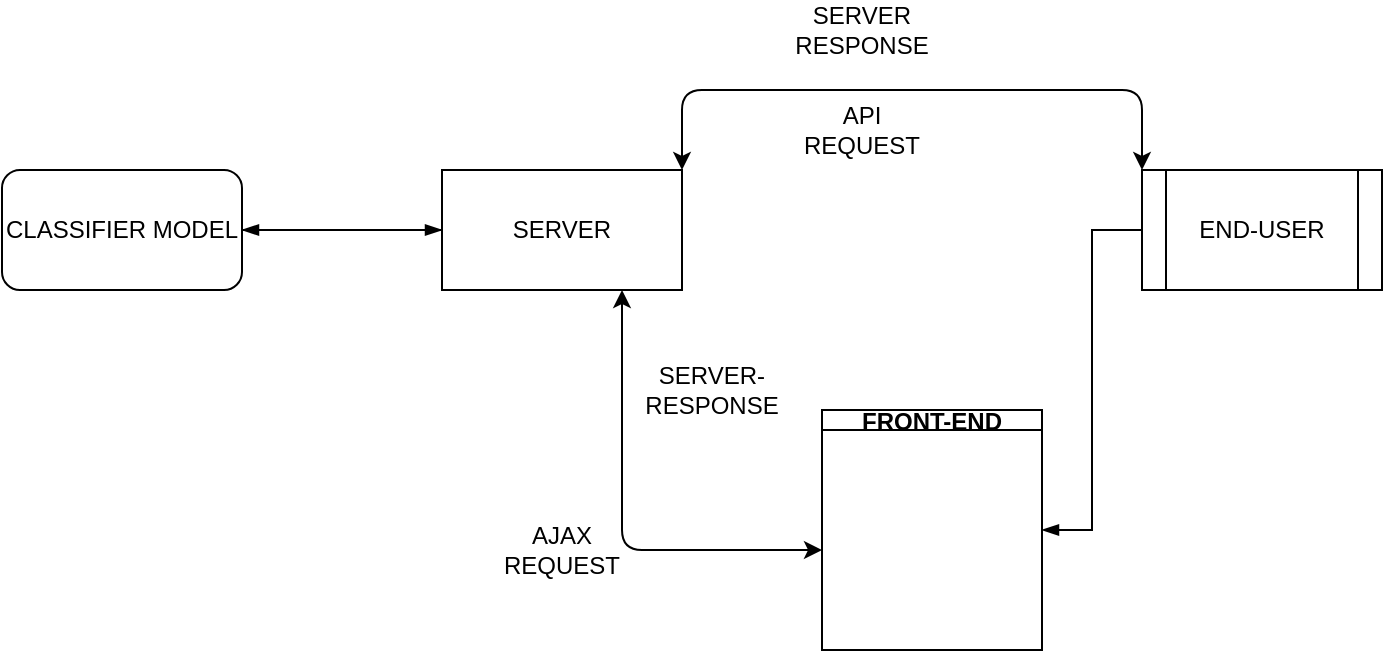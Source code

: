 <mxfile version="14.8.1" type="github">
  <diagram id="liWqPjadGACk9InY0nwg" name="Page-1">
    <mxGraphModel dx="1038" dy="560" grid="1" gridSize="10" guides="1" tooltips="1" connect="1" arrows="1" fold="1" page="1" pageScale="1" pageWidth="850" pageHeight="1100" math="0" shadow="0">
      <root>
        <mxCell id="0" />
        <mxCell id="1" parent="0" />
        <mxCell id="PlkS5nGtUPkKeTL2JHn4-42" value="" style="edgeStyle=orthogonalEdgeStyle;rounded=0;orthogonalLoop=1;jettySize=auto;html=1;endArrow=blockThin;endFill=1;" edge="1" parent="1" source="PlkS5nGtUPkKeTL2JHn4-5" target="PlkS5nGtUPkKeTL2JHn4-6">
          <mxGeometry relative="1" as="geometry" />
        </mxCell>
        <mxCell id="PlkS5nGtUPkKeTL2JHn4-5" value="CLASSIFIER MODEL" style="rounded=1;whiteSpace=wrap;html=1;" vertex="1" parent="1">
          <mxGeometry x="70" y="180" width="120" height="60" as="geometry" />
        </mxCell>
        <mxCell id="PlkS5nGtUPkKeTL2JHn4-43" value="" style="edgeStyle=orthogonalEdgeStyle;rounded=0;orthogonalLoop=1;jettySize=auto;html=1;endArrow=blockThin;endFill=1;" edge="1" parent="1" source="PlkS5nGtUPkKeTL2JHn4-6" target="PlkS5nGtUPkKeTL2JHn4-5">
          <mxGeometry relative="1" as="geometry" />
        </mxCell>
        <mxCell id="PlkS5nGtUPkKeTL2JHn4-6" value="SERVER" style="rounded=0;whiteSpace=wrap;html=1;" vertex="1" parent="1">
          <mxGeometry x="290" y="180" width="120" height="60" as="geometry" />
        </mxCell>
        <mxCell id="PlkS5nGtUPkKeTL2JHn4-36" style="edgeStyle=orthogonalEdgeStyle;rounded=0;orthogonalLoop=1;jettySize=auto;html=1;entryX=1;entryY=0.5;entryDx=0;entryDy=0;endArrow=blockThin;endFill=1;" edge="1" parent="1" source="PlkS5nGtUPkKeTL2JHn4-9" target="PlkS5nGtUPkKeTL2JHn4-14">
          <mxGeometry relative="1" as="geometry" />
        </mxCell>
        <mxCell id="PlkS5nGtUPkKeTL2JHn4-9" value="END-USER" style="shape=process;whiteSpace=wrap;html=1;backgroundOutline=1;" vertex="1" parent="1">
          <mxGeometry x="640" y="180" width="120" height="60" as="geometry" />
        </mxCell>
        <mxCell id="PlkS5nGtUPkKeTL2JHn4-14" value="FRONT-END" style="swimlane;startSize=10;" vertex="1" parent="1">
          <mxGeometry x="480" y="300" width="110" height="120" as="geometry" />
        </mxCell>
        <mxCell id="PlkS5nGtUPkKeTL2JHn4-18" value="" style="endArrow=classic;startArrow=classic;html=1;exitX=0.75;exitY=1;exitDx=0;exitDy=0;" edge="1" parent="1" source="PlkS5nGtUPkKeTL2JHn4-6">
          <mxGeometry width="50" height="50" relative="1" as="geometry">
            <mxPoint x="400" y="310" as="sourcePoint" />
            <mxPoint x="480" y="370" as="targetPoint" />
            <Array as="points">
              <mxPoint x="380" y="340" />
              <mxPoint x="380" y="370" />
            </Array>
          </mxGeometry>
        </mxCell>
        <mxCell id="PlkS5nGtUPkKeTL2JHn4-24" value="AJAX REQUEST" style="text;html=1;strokeColor=none;fillColor=none;align=center;verticalAlign=middle;whiteSpace=wrap;rounded=0;" vertex="1" parent="1">
          <mxGeometry x="330" y="360" width="40" height="20" as="geometry" />
        </mxCell>
        <mxCell id="PlkS5nGtUPkKeTL2JHn4-26" value="SERVER-RESPONSE" style="text;html=1;strokeColor=none;fillColor=none;align=center;verticalAlign=middle;whiteSpace=wrap;rounded=0;" vertex="1" parent="1">
          <mxGeometry x="405" y="280" width="40" height="20" as="geometry" />
        </mxCell>
        <mxCell id="PlkS5nGtUPkKeTL2JHn4-29" value="" style="endArrow=classic;startArrow=classic;html=1;exitX=1;exitY=0;exitDx=0;exitDy=0;entryX=0;entryY=0;entryDx=0;entryDy=0;" edge="1" parent="1" source="PlkS5nGtUPkKeTL2JHn4-6" target="PlkS5nGtUPkKeTL2JHn4-9">
          <mxGeometry width="50" height="50" relative="1" as="geometry">
            <mxPoint x="400" y="290" as="sourcePoint" />
            <mxPoint x="450" y="240" as="targetPoint" />
            <Array as="points">
              <mxPoint x="410" y="140" />
              <mxPoint x="640" y="140" />
            </Array>
          </mxGeometry>
        </mxCell>
        <mxCell id="PlkS5nGtUPkKeTL2JHn4-31" value="API REQUEST" style="text;html=1;strokeColor=none;fillColor=none;align=center;verticalAlign=middle;whiteSpace=wrap;rounded=0;" vertex="1" parent="1">
          <mxGeometry x="480" y="150" width="40" height="20" as="geometry" />
        </mxCell>
        <mxCell id="PlkS5nGtUPkKeTL2JHn4-34" value="SERVER RESPONSE" style="text;html=1;strokeColor=none;fillColor=none;align=center;verticalAlign=middle;whiteSpace=wrap;rounded=0;" vertex="1" parent="1">
          <mxGeometry x="480" y="100" width="40" height="20" as="geometry" />
        </mxCell>
      </root>
    </mxGraphModel>
  </diagram>
</mxfile>

